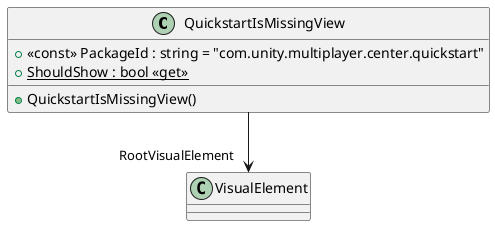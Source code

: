 @startuml
class QuickstartIsMissingView {
    + <<const>> PackageId : string = "com.unity.multiplayer.center.quickstart"
    + {static} ShouldShow : bool <<get>>
    + QuickstartIsMissingView()
}
QuickstartIsMissingView --> "RootVisualElement" VisualElement
@enduml
